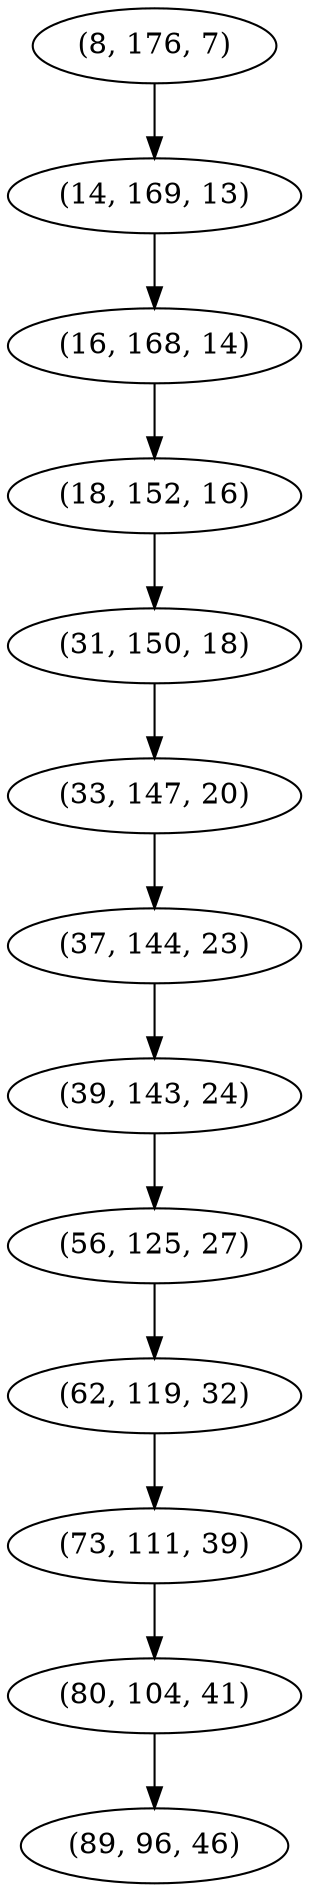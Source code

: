 digraph tree {
    "(8, 176, 7)";
    "(14, 169, 13)";
    "(16, 168, 14)";
    "(18, 152, 16)";
    "(31, 150, 18)";
    "(33, 147, 20)";
    "(37, 144, 23)";
    "(39, 143, 24)";
    "(56, 125, 27)";
    "(62, 119, 32)";
    "(73, 111, 39)";
    "(80, 104, 41)";
    "(89, 96, 46)";
    "(8, 176, 7)" -> "(14, 169, 13)";
    "(14, 169, 13)" -> "(16, 168, 14)";
    "(16, 168, 14)" -> "(18, 152, 16)";
    "(18, 152, 16)" -> "(31, 150, 18)";
    "(31, 150, 18)" -> "(33, 147, 20)";
    "(33, 147, 20)" -> "(37, 144, 23)";
    "(37, 144, 23)" -> "(39, 143, 24)";
    "(39, 143, 24)" -> "(56, 125, 27)";
    "(56, 125, 27)" -> "(62, 119, 32)";
    "(62, 119, 32)" -> "(73, 111, 39)";
    "(73, 111, 39)" -> "(80, 104, 41)";
    "(80, 104, 41)" -> "(89, 96, 46)";
}
